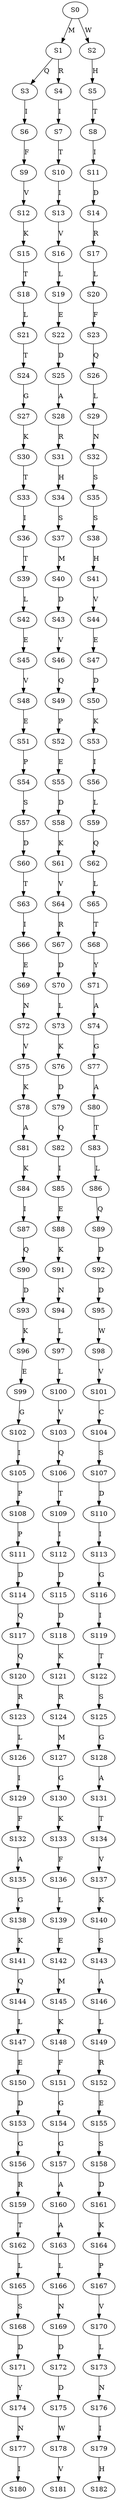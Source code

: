 strict digraph  {
	S0 -> S1 [ label = M ];
	S0 -> S2 [ label = W ];
	S1 -> S3 [ label = Q ];
	S1 -> S4 [ label = R ];
	S2 -> S5 [ label = H ];
	S3 -> S6 [ label = I ];
	S4 -> S7 [ label = I ];
	S5 -> S8 [ label = T ];
	S6 -> S9 [ label = F ];
	S7 -> S10 [ label = T ];
	S8 -> S11 [ label = I ];
	S9 -> S12 [ label = V ];
	S10 -> S13 [ label = I ];
	S11 -> S14 [ label = D ];
	S12 -> S15 [ label = K ];
	S13 -> S16 [ label = V ];
	S14 -> S17 [ label = R ];
	S15 -> S18 [ label = T ];
	S16 -> S19 [ label = L ];
	S17 -> S20 [ label = L ];
	S18 -> S21 [ label = L ];
	S19 -> S22 [ label = E ];
	S20 -> S23 [ label = F ];
	S21 -> S24 [ label = T ];
	S22 -> S25 [ label = D ];
	S23 -> S26 [ label = Q ];
	S24 -> S27 [ label = G ];
	S25 -> S28 [ label = A ];
	S26 -> S29 [ label = L ];
	S27 -> S30 [ label = K ];
	S28 -> S31 [ label = R ];
	S29 -> S32 [ label = N ];
	S30 -> S33 [ label = T ];
	S31 -> S34 [ label = H ];
	S32 -> S35 [ label = S ];
	S33 -> S36 [ label = I ];
	S34 -> S37 [ label = S ];
	S35 -> S38 [ label = S ];
	S36 -> S39 [ label = T ];
	S37 -> S40 [ label = M ];
	S38 -> S41 [ label = H ];
	S39 -> S42 [ label = L ];
	S40 -> S43 [ label = D ];
	S41 -> S44 [ label = V ];
	S42 -> S45 [ label = E ];
	S43 -> S46 [ label = V ];
	S44 -> S47 [ label = E ];
	S45 -> S48 [ label = V ];
	S46 -> S49 [ label = Q ];
	S47 -> S50 [ label = D ];
	S48 -> S51 [ label = E ];
	S49 -> S52 [ label = P ];
	S50 -> S53 [ label = K ];
	S51 -> S54 [ label = P ];
	S52 -> S55 [ label = E ];
	S53 -> S56 [ label = I ];
	S54 -> S57 [ label = S ];
	S55 -> S58 [ label = D ];
	S56 -> S59 [ label = L ];
	S57 -> S60 [ label = D ];
	S58 -> S61 [ label = K ];
	S59 -> S62 [ label = Q ];
	S60 -> S63 [ label = T ];
	S61 -> S64 [ label = V ];
	S62 -> S65 [ label = L ];
	S63 -> S66 [ label = I ];
	S64 -> S67 [ label = R ];
	S65 -> S68 [ label = T ];
	S66 -> S69 [ label = E ];
	S67 -> S70 [ label = D ];
	S68 -> S71 [ label = Y ];
	S69 -> S72 [ label = N ];
	S70 -> S73 [ label = L ];
	S71 -> S74 [ label = A ];
	S72 -> S75 [ label = V ];
	S73 -> S76 [ label = K ];
	S74 -> S77 [ label = G ];
	S75 -> S78 [ label = K ];
	S76 -> S79 [ label = D ];
	S77 -> S80 [ label = A ];
	S78 -> S81 [ label = A ];
	S79 -> S82 [ label = Q ];
	S80 -> S83 [ label = T ];
	S81 -> S84 [ label = K ];
	S82 -> S85 [ label = I ];
	S83 -> S86 [ label = L ];
	S84 -> S87 [ label = I ];
	S85 -> S88 [ label = E ];
	S86 -> S89 [ label = Q ];
	S87 -> S90 [ label = Q ];
	S88 -> S91 [ label = K ];
	S89 -> S92 [ label = D ];
	S90 -> S93 [ label = D ];
	S91 -> S94 [ label = N ];
	S92 -> S95 [ label = D ];
	S93 -> S96 [ label = K ];
	S94 -> S97 [ label = L ];
	S95 -> S98 [ label = W ];
	S96 -> S99 [ label = E ];
	S97 -> S100 [ label = L ];
	S98 -> S101 [ label = V ];
	S99 -> S102 [ label = G ];
	S100 -> S103 [ label = V ];
	S101 -> S104 [ label = C ];
	S102 -> S105 [ label = I ];
	S103 -> S106 [ label = Q ];
	S104 -> S107 [ label = S ];
	S105 -> S108 [ label = P ];
	S106 -> S109 [ label = T ];
	S107 -> S110 [ label = D ];
	S108 -> S111 [ label = P ];
	S109 -> S112 [ label = I ];
	S110 -> S113 [ label = I ];
	S111 -> S114 [ label = D ];
	S112 -> S115 [ label = D ];
	S113 -> S116 [ label = G ];
	S114 -> S117 [ label = Q ];
	S115 -> S118 [ label = D ];
	S116 -> S119 [ label = I ];
	S117 -> S120 [ label = Q ];
	S118 -> S121 [ label = K ];
	S119 -> S122 [ label = T ];
	S120 -> S123 [ label = R ];
	S121 -> S124 [ label = R ];
	S122 -> S125 [ label = S ];
	S123 -> S126 [ label = L ];
	S124 -> S127 [ label = M ];
	S125 -> S128 [ label = G ];
	S126 -> S129 [ label = I ];
	S127 -> S130 [ label = G ];
	S128 -> S131 [ label = A ];
	S129 -> S132 [ label = F ];
	S130 -> S133 [ label = K ];
	S131 -> S134 [ label = T ];
	S132 -> S135 [ label = A ];
	S133 -> S136 [ label = F ];
	S134 -> S137 [ label = V ];
	S135 -> S138 [ label = G ];
	S136 -> S139 [ label = L ];
	S137 -> S140 [ label = K ];
	S138 -> S141 [ label = K ];
	S139 -> S142 [ label = E ];
	S140 -> S143 [ label = S ];
	S141 -> S144 [ label = Q ];
	S142 -> S145 [ label = M ];
	S143 -> S146 [ label = A ];
	S144 -> S147 [ label = L ];
	S145 -> S148 [ label = K ];
	S146 -> S149 [ label = L ];
	S147 -> S150 [ label = E ];
	S148 -> S151 [ label = F ];
	S149 -> S152 [ label = R ];
	S150 -> S153 [ label = D ];
	S151 -> S154 [ label = G ];
	S152 -> S155 [ label = E ];
	S153 -> S156 [ label = G ];
	S154 -> S157 [ label = G ];
	S155 -> S158 [ label = S ];
	S156 -> S159 [ label = R ];
	S157 -> S160 [ label = A ];
	S158 -> S161 [ label = D ];
	S159 -> S162 [ label = T ];
	S160 -> S163 [ label = A ];
	S161 -> S164 [ label = K ];
	S162 -> S165 [ label = L ];
	S163 -> S166 [ label = L ];
	S164 -> S167 [ label = P ];
	S165 -> S168 [ label = S ];
	S166 -> S169 [ label = N ];
	S167 -> S170 [ label = V ];
	S168 -> S171 [ label = D ];
	S169 -> S172 [ label = D ];
	S170 -> S173 [ label = L ];
	S171 -> S174 [ label = Y ];
	S172 -> S175 [ label = D ];
	S173 -> S176 [ label = N ];
	S174 -> S177 [ label = N ];
	S175 -> S178 [ label = W ];
	S176 -> S179 [ label = I ];
	S177 -> S180 [ label = I ];
	S178 -> S181 [ label = V ];
	S179 -> S182 [ label = H ];
}
